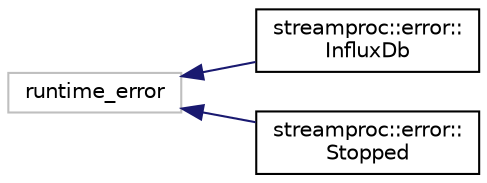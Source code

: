 digraph "Graphical Class Hierarchy"
{
  edge [fontname="Helvetica",fontsize="10",labelfontname="Helvetica",labelfontsize="10"];
  node [fontname="Helvetica",fontsize="10",shape=record];
  rankdir="LR";
  Node20 [label="runtime_error",height=0.2,width=0.4,color="grey75", fillcolor="white", style="filled"];
  Node20 -> Node0 [dir="back",color="midnightblue",fontsize="10",style="solid",fontname="Helvetica"];
  Node0 [label="streamproc::error::\lInfluxDb",height=0.2,width=0.4,color="black", fillcolor="white", style="filled",URL="$dc/d25/classstreamproc_1_1error_1_1InfluxDb.html"];
  Node20 -> Node22 [dir="back",color="midnightblue",fontsize="10",style="solid",fontname="Helvetica"];
  Node22 [label="streamproc::error::\lStopped",height=0.2,width=0.4,color="black", fillcolor="white", style="filled",URL="$de/d79/classstreamproc_1_1error_1_1Stopped.html"];
}
